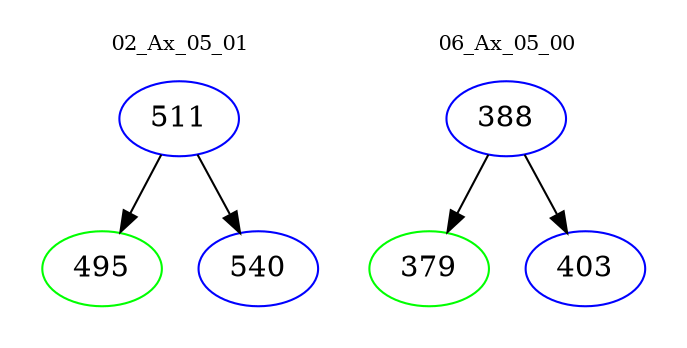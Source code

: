 digraph{
subgraph cluster_0 {
color = white
label = "02_Ax_05_01";
fontsize=10;
T0_511 [label="511", color="blue"]
T0_511 -> T0_495 [color="black"]
T0_495 [label="495", color="green"]
T0_511 -> T0_540 [color="black"]
T0_540 [label="540", color="blue"]
}
subgraph cluster_1 {
color = white
label = "06_Ax_05_00";
fontsize=10;
T1_388 [label="388", color="blue"]
T1_388 -> T1_379 [color="black"]
T1_379 [label="379", color="green"]
T1_388 -> T1_403 [color="black"]
T1_403 [label="403", color="blue"]
}
}
